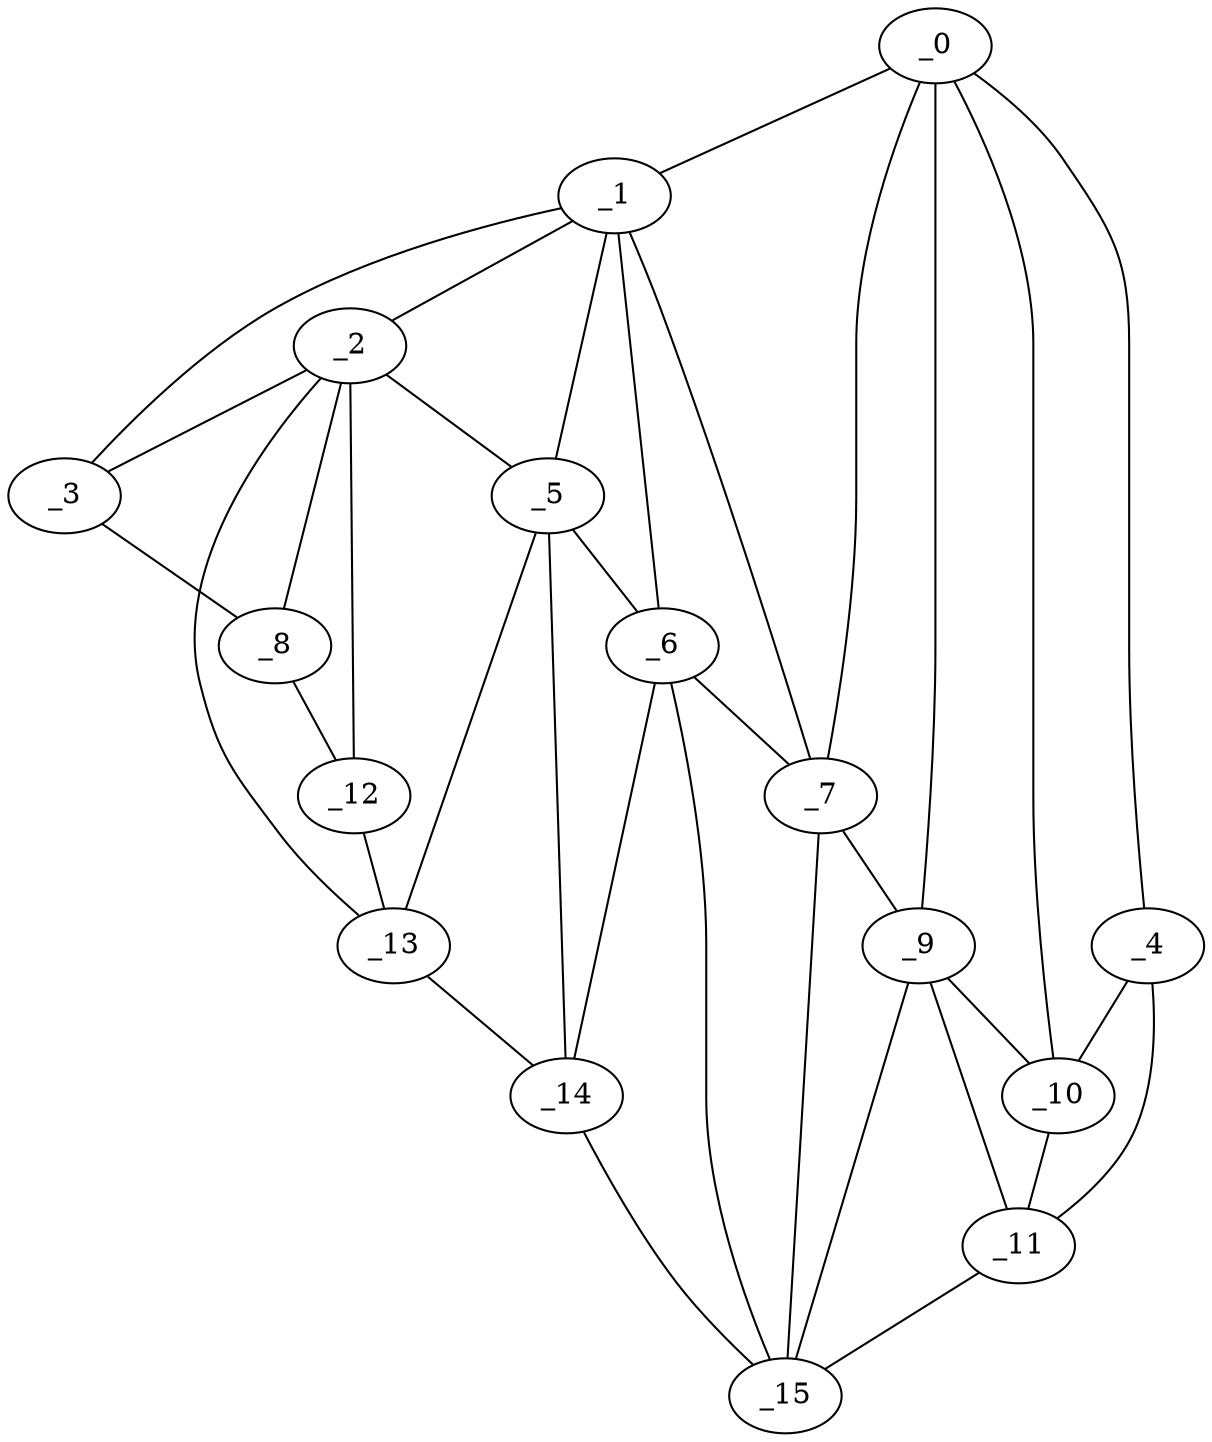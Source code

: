 graph "obj64__105.gxl" {
	_0	 [x=41,
		y=122];
	_1	 [x=42,
		y=37];
	_0 -- _1	 [valence=1];
	_4	 [x=75,
		y=125];
	_0 -- _4	 [valence=1];
	_7	 [x=84,
		y=80];
	_0 -- _7	 [valence=1];
	_9	 [x=85,
		y=92];
	_0 -- _9	 [valence=2];
	_10	 [x=85,
		y=99];
	_0 -- _10	 [valence=1];
	_2	 [x=45,
		y=26];
	_1 -- _2	 [valence=2];
	_3	 [x=47,
		y=7];
	_1 -- _3	 [valence=1];
	_5	 [x=82,
		y=50];
	_1 -- _5	 [valence=1];
	_6	 [x=84,
		y=66];
	_1 -- _6	 [valence=2];
	_1 -- _7	 [valence=2];
	_2 -- _3	 [valence=2];
	_2 -- _5	 [valence=2];
	_8	 [x=85,
		y=7];
	_2 -- _8	 [valence=2];
	_12	 [x=88,
		y=25];
	_2 -- _12	 [valence=1];
	_13	 [x=88,
		y=37];
	_2 -- _13	 [valence=1];
	_3 -- _8	 [valence=1];
	_4 -- _10	 [valence=1];
	_11	 [x=87,
		y=113];
	_4 -- _11	 [valence=1];
	_5 -- _6	 [valence=1];
	_5 -- _13	 [valence=1];
	_14	 [x=88,
		y=46];
	_5 -- _14	 [valence=2];
	_6 -- _7	 [valence=2];
	_6 -- _14	 [valence=2];
	_15	 [x=88,
		y=74];
	_6 -- _15	 [valence=2];
	_7 -- _9	 [valence=2];
	_7 -- _15	 [valence=2];
	_8 -- _12	 [valence=1];
	_9 -- _10	 [valence=2];
	_9 -- _11	 [valence=1];
	_9 -- _15	 [valence=2];
	_10 -- _11	 [valence=2];
	_11 -- _15	 [valence=1];
	_12 -- _13	 [valence=1];
	_13 -- _14	 [valence=1];
	_14 -- _15	 [valence=1];
}
